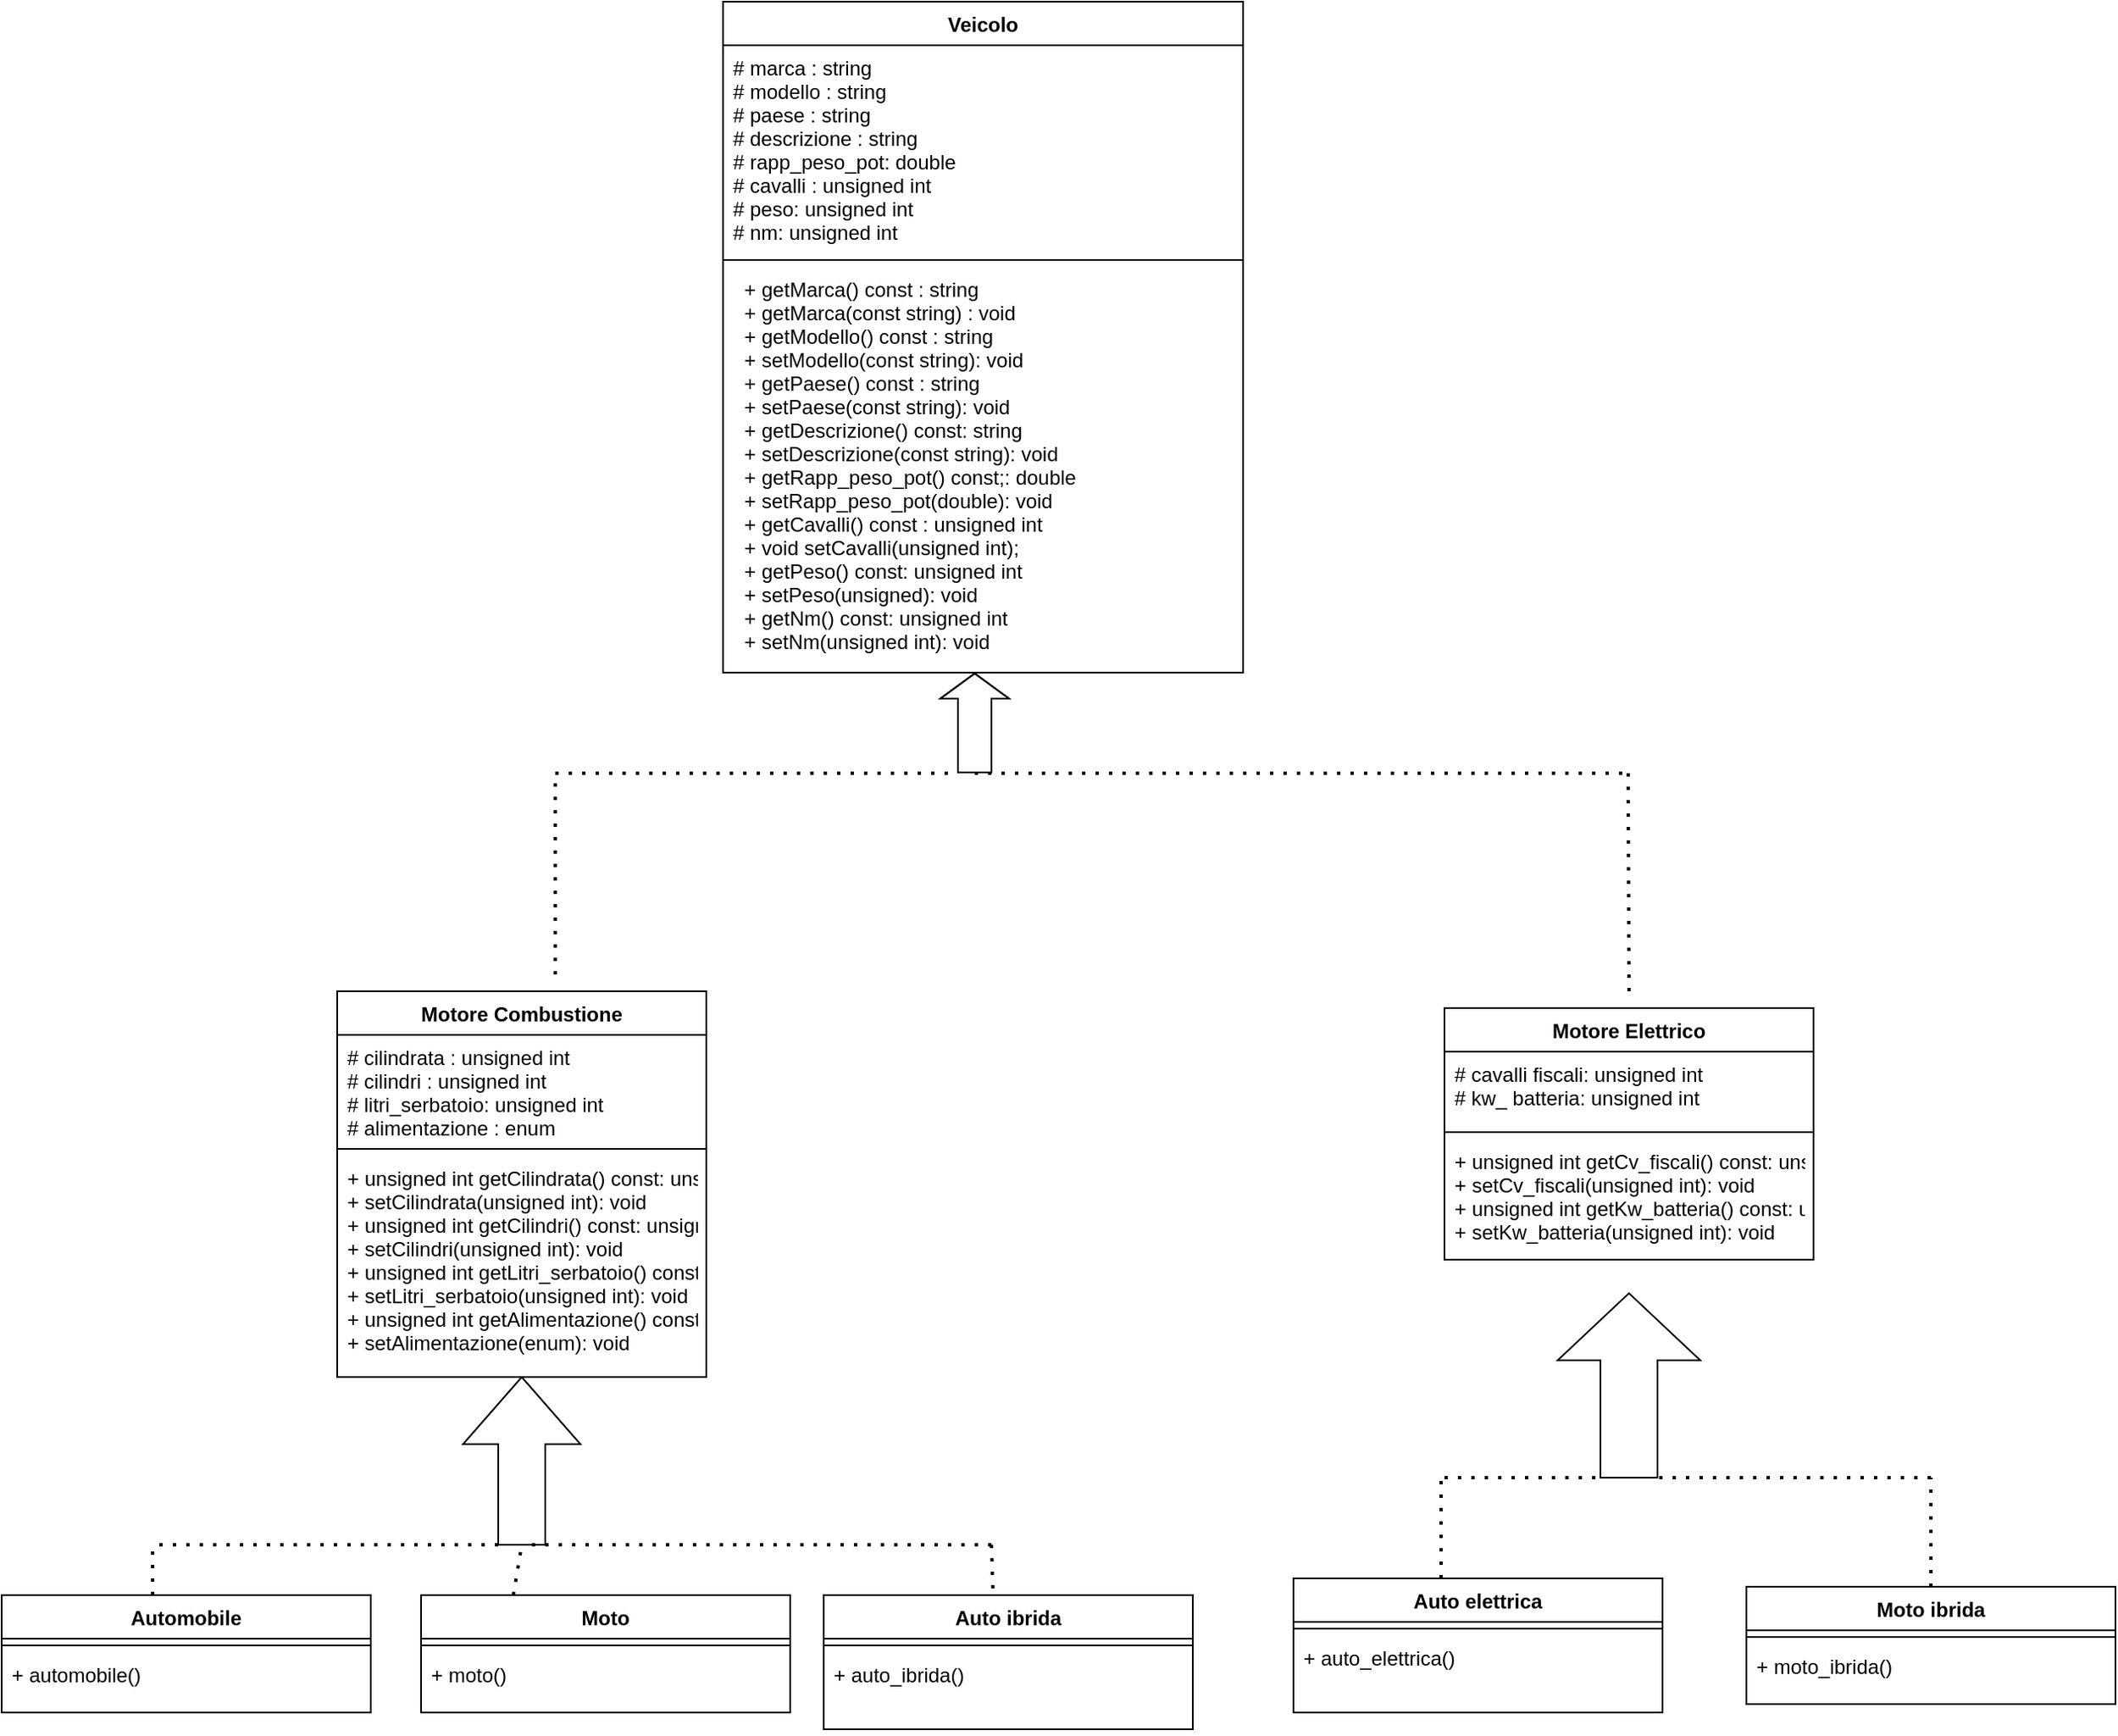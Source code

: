 <mxfile version="20.6.0" type="device"><diagram name="Page-1" id="e7e014a7-5840-1c2e-5031-d8a46d1fe8dd"><mxGraphModel dx="1662" dy="762" grid="1" gridSize="10" guides="1" tooltips="1" connect="1" arrows="1" fold="1" page="1" pageScale="1" pageWidth="100000" pageHeight="100000" background="none" math="0" shadow="0"><root><mxCell id="0"/><mxCell id="1" parent="0"/><mxCell id="A9WesFT-4hSBYm3_JCaF-1" value="Veicolo" style="swimlane;fontStyle=1;align=center;verticalAlign=top;childLayout=stackLayout;horizontal=1;startSize=26;horizontalStack=0;resizeParent=1;resizeParentMax=0;resizeLast=0;collapsible=1;marginBottom=0;" vertex="1" parent="1"><mxGeometry x="580" y="40" width="310" height="400" as="geometry"/></mxCell><mxCell id="A9WesFT-4hSBYm3_JCaF-2" value="# marca : string&#10;# modello : string&#10;# paese : string&#10;# descrizione : string&#10;# rapp_peso_pot: double&#10;# cavalli : unsigned int&#10;# peso: unsigned int&#10;# nm: unsigned int" style="text;strokeColor=none;fillColor=none;align=left;verticalAlign=top;spacingLeft=4;spacingRight=4;overflow=hidden;rotatable=0;points=[[0,0.5],[1,0.5]];portConstraint=eastwest;" vertex="1" parent="A9WesFT-4hSBYm3_JCaF-1"><mxGeometry y="26" width="310" height="124" as="geometry"/></mxCell><mxCell id="A9WesFT-4hSBYm3_JCaF-3" value="" style="line;strokeWidth=1;fillColor=none;align=left;verticalAlign=middle;spacingTop=-1;spacingLeft=3;spacingRight=3;rotatable=0;labelPosition=right;points=[];portConstraint=eastwest;strokeColor=inherit;" vertex="1" parent="A9WesFT-4hSBYm3_JCaF-1"><mxGeometry y="150" width="310" height="8" as="geometry"/></mxCell><mxCell id="A9WesFT-4hSBYm3_JCaF-4" value="  + getMarca() const : string&#10;  + getMarca(const string) : void&#10;  + getModello() const : string&#10;  + setModello(const string): void&#10;  + getPaese() const : string&#10;  + setPaese(const string): void&#10;  + getDescrizione() const: string&#10;  + setDescrizione(const string): void&#10;  + getRapp_peso_pot() const;: double&#10;  + setRapp_peso_pot(double): void&#10;  + getCavalli() const : unsigned int &#10;  + void setCavalli(unsigned int);&#10;  + getPeso() const: unsigned int &#10;  + setPeso(unsigned): void&#10;  + getNm() const: unsigned int &#10;  + setNm(unsigned int): void&#10;" style="text;strokeColor=none;fillColor=none;align=left;verticalAlign=top;spacingLeft=4;spacingRight=4;overflow=hidden;rotatable=0;points=[[0,0.5],[1,0.5]];portConstraint=eastwest;" vertex="1" parent="A9WesFT-4hSBYm3_JCaF-1"><mxGeometry y="158" width="310" height="242" as="geometry"/></mxCell><mxCell id="A9WesFT-4hSBYm3_JCaF-11" value="Motore Combustione" style="swimlane;fontStyle=1;align=center;verticalAlign=top;childLayout=stackLayout;horizontal=1;startSize=26;horizontalStack=0;resizeParent=1;resizeParentMax=0;resizeLast=0;collapsible=1;marginBottom=0;" vertex="1" parent="1"><mxGeometry x="350" y="630" width="220" height="230" as="geometry"/></mxCell><mxCell id="A9WesFT-4hSBYm3_JCaF-12" value="# cilindrata : unsigned int&#10;# cilindri : unsigned int&#10;# litri_serbatoio: unsigned int&#10;# alimentazione : enum" style="text;strokeColor=none;fillColor=none;align=left;verticalAlign=top;spacingLeft=4;spacingRight=4;overflow=hidden;rotatable=0;points=[[0,0.5],[1,0.5]];portConstraint=eastwest;" vertex="1" parent="A9WesFT-4hSBYm3_JCaF-11"><mxGeometry y="26" width="220" height="64" as="geometry"/></mxCell><mxCell id="A9WesFT-4hSBYm3_JCaF-13" value="" style="line;strokeWidth=1;fillColor=none;align=left;verticalAlign=middle;spacingTop=-1;spacingLeft=3;spacingRight=3;rotatable=0;labelPosition=right;points=[];portConstraint=eastwest;strokeColor=inherit;" vertex="1" parent="A9WesFT-4hSBYm3_JCaF-11"><mxGeometry y="90" width="220" height="8" as="geometry"/></mxCell><mxCell id="A9WesFT-4hSBYm3_JCaF-14" value="+ unsigned int getCilindrata() const: unsigned int &#10;+ setCilindrata(unsigned int): void&#10;+ unsigned int getCilindri() const: unsigned int &#10;+ setCilindri(unsigned int): void&#10;+ unsigned int getLitri_serbatoio() const: unsigned int &#10;+ setLitri_serbatoio(unsigned int): void&#10;+ unsigned int getAlimentazione() const: enum &#10;+ setAlimentazione(enum): void" style="text;strokeColor=none;fillColor=none;align=left;verticalAlign=top;spacingLeft=4;spacingRight=4;overflow=hidden;rotatable=0;points=[[0,0.5],[1,0.5]];portConstraint=eastwest;" vertex="1" parent="A9WesFT-4hSBYm3_JCaF-11"><mxGeometry y="98" width="220" height="132" as="geometry"/></mxCell><mxCell id="A9WesFT-4hSBYm3_JCaF-15" value="Motore Elettrico" style="swimlane;fontStyle=1;align=center;verticalAlign=top;childLayout=stackLayout;horizontal=1;startSize=26;horizontalStack=0;resizeParent=1;resizeParentMax=0;resizeLast=0;collapsible=1;marginBottom=0;" vertex="1" parent="1"><mxGeometry x="1010" y="640" width="220" height="150" as="geometry"/></mxCell><mxCell id="A9WesFT-4hSBYm3_JCaF-16" value="# cavalli fiscali: unsigned int&#10;# kw_ batteria: unsigned int" style="text;strokeColor=none;fillColor=none;align=left;verticalAlign=top;spacingLeft=4;spacingRight=4;overflow=hidden;rotatable=0;points=[[0,0.5],[1,0.5]];portConstraint=eastwest;" vertex="1" parent="A9WesFT-4hSBYm3_JCaF-15"><mxGeometry y="26" width="220" height="44" as="geometry"/></mxCell><mxCell id="A9WesFT-4hSBYm3_JCaF-17" value="" style="line;strokeWidth=1;fillColor=none;align=left;verticalAlign=middle;spacingTop=-1;spacingLeft=3;spacingRight=3;rotatable=0;labelPosition=right;points=[];portConstraint=eastwest;strokeColor=inherit;" vertex="1" parent="A9WesFT-4hSBYm3_JCaF-15"><mxGeometry y="70" width="220" height="8" as="geometry"/></mxCell><mxCell id="A9WesFT-4hSBYm3_JCaF-18" value="+ unsigned int getCv_fiscali() const: unsigned int &#10;+ setCv_fiscali(unsigned int): void&#10;+ unsigned int getKw_batteria() const: unsigned int &#10;+ setKw_batteria(unsigned int): void" style="text;strokeColor=none;fillColor=none;align=left;verticalAlign=top;spacingLeft=4;spacingRight=4;overflow=hidden;rotatable=0;points=[[0,0.5],[1,0.5]];portConstraint=eastwest;" vertex="1" parent="A9WesFT-4hSBYm3_JCaF-15"><mxGeometry y="78" width="220" height="72" as="geometry"/></mxCell><mxCell id="A9WesFT-4hSBYm3_JCaF-23" value="Automobile" style="swimlane;fontStyle=1;align=center;verticalAlign=top;childLayout=stackLayout;horizontal=1;startSize=26;horizontalStack=0;resizeParent=1;resizeParentMax=0;resizeLast=0;collapsible=1;marginBottom=0;" vertex="1" parent="1"><mxGeometry x="150" y="990" width="220" height="70" as="geometry"/></mxCell><mxCell id="A9WesFT-4hSBYm3_JCaF-25" value="" style="line;strokeWidth=1;fillColor=none;align=left;verticalAlign=middle;spacingTop=-1;spacingLeft=3;spacingRight=3;rotatable=0;labelPosition=right;points=[];portConstraint=eastwest;strokeColor=inherit;" vertex="1" parent="A9WesFT-4hSBYm3_JCaF-23"><mxGeometry y="26" width="220" height="8" as="geometry"/></mxCell><mxCell id="A9WesFT-4hSBYm3_JCaF-26" value="+ automobile()" style="text;strokeColor=none;fillColor=none;align=left;verticalAlign=top;spacingLeft=4;spacingRight=4;overflow=hidden;rotatable=0;points=[[0,0.5],[1,0.5]];portConstraint=eastwest;" vertex="1" parent="A9WesFT-4hSBYm3_JCaF-23"><mxGeometry y="34" width="220" height="36" as="geometry"/></mxCell><mxCell id="A9WesFT-4hSBYm3_JCaF-40" value="Moto" style="swimlane;fontStyle=1;align=center;verticalAlign=top;childLayout=stackLayout;horizontal=1;startSize=26;horizontalStack=0;resizeParent=1;resizeParentMax=0;resizeLast=0;collapsible=1;marginBottom=0;" vertex="1" parent="1"><mxGeometry x="400" y="990" width="220" height="70" as="geometry"/></mxCell><mxCell id="A9WesFT-4hSBYm3_JCaF-41" value="" style="line;strokeWidth=1;fillColor=none;align=left;verticalAlign=middle;spacingTop=-1;spacingLeft=3;spacingRight=3;rotatable=0;labelPosition=right;points=[];portConstraint=eastwest;strokeColor=inherit;" vertex="1" parent="A9WesFT-4hSBYm3_JCaF-40"><mxGeometry y="26" width="220" height="8" as="geometry"/></mxCell><mxCell id="A9WesFT-4hSBYm3_JCaF-42" value="+ moto()" style="text;strokeColor=none;fillColor=none;align=left;verticalAlign=top;spacingLeft=4;spacingRight=4;overflow=hidden;rotatable=0;points=[[0,0.5],[1,0.5]];portConstraint=eastwest;" vertex="1" parent="A9WesFT-4hSBYm3_JCaF-40"><mxGeometry y="34" width="220" height="36" as="geometry"/></mxCell><mxCell id="A9WesFT-4hSBYm3_JCaF-43" value="Auto ibrida" style="swimlane;fontStyle=1;align=center;verticalAlign=top;childLayout=stackLayout;horizontal=1;startSize=26;horizontalStack=0;resizeParent=1;resizeParentMax=0;resizeLast=0;collapsible=1;marginBottom=0;" vertex="1" parent="1"><mxGeometry x="640" y="990" width="220" height="80" as="geometry"/></mxCell><mxCell id="A9WesFT-4hSBYm3_JCaF-44" value="" style="line;strokeWidth=1;fillColor=none;align=left;verticalAlign=middle;spacingTop=-1;spacingLeft=3;spacingRight=3;rotatable=0;labelPosition=right;points=[];portConstraint=eastwest;strokeColor=inherit;" vertex="1" parent="A9WesFT-4hSBYm3_JCaF-43"><mxGeometry y="26" width="220" height="8" as="geometry"/></mxCell><mxCell id="A9WesFT-4hSBYm3_JCaF-45" value="+ auto_ibrida()" style="text;strokeColor=none;fillColor=none;align=left;verticalAlign=top;spacingLeft=4;spacingRight=4;overflow=hidden;rotatable=0;points=[[0,0.5],[1,0.5]];portConstraint=eastwest;" vertex="1" parent="A9WesFT-4hSBYm3_JCaF-43"><mxGeometry y="34" width="220" height="46" as="geometry"/></mxCell><mxCell id="A9WesFT-4hSBYm3_JCaF-46" value="Moto ibrida" style="swimlane;fontStyle=1;align=center;verticalAlign=top;childLayout=stackLayout;horizontal=1;startSize=26;horizontalStack=0;resizeParent=1;resizeParentMax=0;resizeLast=0;collapsible=1;marginBottom=0;" vertex="1" parent="1"><mxGeometry x="1190" y="985" width="220" height="70" as="geometry"/></mxCell><mxCell id="A9WesFT-4hSBYm3_JCaF-47" value="" style="line;strokeWidth=1;fillColor=none;align=left;verticalAlign=middle;spacingTop=-1;spacingLeft=3;spacingRight=3;rotatable=0;labelPosition=right;points=[];portConstraint=eastwest;strokeColor=inherit;" vertex="1" parent="A9WesFT-4hSBYm3_JCaF-46"><mxGeometry y="26" width="220" height="8" as="geometry"/></mxCell><mxCell id="A9WesFT-4hSBYm3_JCaF-48" value="+ moto_ibrida()" style="text;strokeColor=none;fillColor=none;align=left;verticalAlign=top;spacingLeft=4;spacingRight=4;overflow=hidden;rotatable=0;points=[[0,0.5],[1,0.5]];portConstraint=eastwest;" vertex="1" parent="A9WesFT-4hSBYm3_JCaF-46"><mxGeometry y="34" width="220" height="36" as="geometry"/></mxCell><mxCell id="A9WesFT-4hSBYm3_JCaF-49" value="Auto elettrica" style="swimlane;fontStyle=1;align=center;verticalAlign=top;childLayout=stackLayout;horizontal=1;startSize=26;horizontalStack=0;resizeParent=1;resizeParentMax=0;resizeLast=0;collapsible=1;marginBottom=0;" vertex="1" parent="1"><mxGeometry x="920" y="980" width="220" height="80" as="geometry"/></mxCell><mxCell id="A9WesFT-4hSBYm3_JCaF-50" value="" style="line;strokeWidth=1;fillColor=none;align=left;verticalAlign=middle;spacingTop=-1;spacingLeft=3;spacingRight=3;rotatable=0;labelPosition=right;points=[];portConstraint=eastwest;strokeColor=inherit;" vertex="1" parent="A9WesFT-4hSBYm3_JCaF-49"><mxGeometry y="26" width="220" height="8" as="geometry"/></mxCell><mxCell id="A9WesFT-4hSBYm3_JCaF-51" value="+ auto_elettrica()" style="text;strokeColor=none;fillColor=none;align=left;verticalAlign=top;spacingLeft=4;spacingRight=4;overflow=hidden;rotatable=0;points=[[0,0.5],[1,0.5]];portConstraint=eastwest;" vertex="1" parent="A9WesFT-4hSBYm3_JCaF-49"><mxGeometry y="34" width="220" height="46" as="geometry"/></mxCell><mxCell id="A9WesFT-4hSBYm3_JCaF-52" value="" style="endArrow=none;dashed=1;html=1;dashPattern=1 3;strokeWidth=2;rounded=0;" edge="1" parent="1"><mxGeometry width="50" height="50" relative="1" as="geometry"><mxPoint x="480" y="620" as="sourcePoint"/><mxPoint x="480" y="500" as="targetPoint"/></mxGeometry></mxCell><mxCell id="A9WesFT-4hSBYm3_JCaF-53" value="" style="shape=flexArrow;endArrow=classic;html=1;rounded=0;width=20;endSize=4.67;" edge="1" parent="1"><mxGeometry width="50" height="50" relative="1" as="geometry"><mxPoint x="730" y="500" as="sourcePoint"/><mxPoint x="730" y="440" as="targetPoint"/><Array as="points"><mxPoint x="730" y="490"/><mxPoint x="730" y="470"/></Array></mxGeometry></mxCell><mxCell id="A9WesFT-4hSBYm3_JCaF-54" value="" style="endArrow=none;dashed=1;html=1;dashPattern=1 3;strokeWidth=2;rounded=0;" edge="1" parent="1"><mxGeometry width="50" height="50" relative="1" as="geometry"><mxPoint x="480" y="500" as="sourcePoint"/><mxPoint x="720" y="500" as="targetPoint"/></mxGeometry></mxCell><mxCell id="A9WesFT-4hSBYm3_JCaF-55" value="" style="endArrow=none;dashed=1;html=1;dashPattern=1 3;strokeWidth=2;rounded=0;" edge="1" parent="1"><mxGeometry width="50" height="50" relative="1" as="geometry"><mxPoint x="1120" y="630" as="sourcePoint"/><mxPoint x="1119.5" y="500" as="targetPoint"/></mxGeometry></mxCell><mxCell id="A9WesFT-4hSBYm3_JCaF-56" value="" style="endArrow=none;dashed=1;html=1;dashPattern=1 3;strokeWidth=2;rounded=0;" edge="1" parent="1"><mxGeometry width="50" height="50" relative="1" as="geometry"><mxPoint x="730" y="500" as="sourcePoint"/><mxPoint x="1120" y="500" as="targetPoint"/></mxGeometry></mxCell><mxCell id="A9WesFT-4hSBYm3_JCaF-57" value="" style="html=1;shadow=0;dashed=0;align=center;verticalAlign=middle;shape=mxgraph.arrows2.arrow;dy=0.6;dx=40;direction=north;notch=0;" vertex="1" parent="1"><mxGeometry x="425" y="860" width="70" height="100" as="geometry"/></mxCell><mxCell id="A9WesFT-4hSBYm3_JCaF-58" value="" style="endArrow=none;dashed=1;html=1;dashPattern=1 3;strokeWidth=2;rounded=0;" edge="1" parent="1"><mxGeometry width="50" height="50" relative="1" as="geometry"><mxPoint x="240" y="990" as="sourcePoint"/><mxPoint x="240" y="960" as="targetPoint"/></mxGeometry></mxCell><mxCell id="A9WesFT-4hSBYm3_JCaF-64" value="" style="endArrow=none;dashed=1;html=1;dashPattern=1 3;strokeWidth=2;rounded=0;exitX=0.25;exitY=0;exitDx=0;exitDy=0;entryX=0;entryY=0.5;entryDx=0;entryDy=0;entryPerimeter=0;" edge="1" parent="1" source="A9WesFT-4hSBYm3_JCaF-40" target="A9WesFT-4hSBYm3_JCaF-57"><mxGeometry width="50" height="50" relative="1" as="geometry"><mxPoint x="960" y="930" as="sourcePoint"/><mxPoint x="1010" y="880" as="targetPoint"/></mxGeometry></mxCell><mxCell id="A9WesFT-4hSBYm3_JCaF-65" value="" style="endArrow=none;dashed=1;html=1;dashPattern=1 3;strokeWidth=2;rounded=0;entryX=0.459;entryY=0;entryDx=0;entryDy=0;entryPerimeter=0;" edge="1" parent="1" target="A9WesFT-4hSBYm3_JCaF-43"><mxGeometry width="50" height="50" relative="1" as="geometry"><mxPoint x="740" y="960" as="sourcePoint"/><mxPoint x="1010" y="880" as="targetPoint"/></mxGeometry></mxCell><mxCell id="A9WesFT-4hSBYm3_JCaF-66" value="" style="endArrow=none;dashed=1;html=1;dashPattern=1 3;strokeWidth=2;rounded=0;exitX=0;exitY=0;exitDx=0;exitDy=21;exitPerimeter=0;" edge="1" parent="1" source="A9WesFT-4hSBYm3_JCaF-57"><mxGeometry width="50" height="50" relative="1" as="geometry"><mxPoint x="960" y="930" as="sourcePoint"/><mxPoint x="240" y="960" as="targetPoint"/></mxGeometry></mxCell><mxCell id="A9WesFT-4hSBYm3_JCaF-67" value="" style="endArrow=none;dashed=1;html=1;dashPattern=1 3;strokeWidth=2;rounded=0;entryX=0;entryY=0.5;entryDx=0;entryDy=0;entryPerimeter=0;" edge="1" parent="1" target="A9WesFT-4hSBYm3_JCaF-57"><mxGeometry width="50" height="50" relative="1" as="geometry"><mxPoint x="740" y="960" as="sourcePoint"/><mxPoint x="250" y="970" as="targetPoint"/></mxGeometry></mxCell><mxCell id="A9WesFT-4hSBYm3_JCaF-68" value="" style="html=1;shadow=0;dashed=0;align=center;verticalAlign=middle;shape=mxgraph.arrows2.arrow;dy=0.6;dx=40;direction=north;notch=0;" vertex="1" parent="1"><mxGeometry x="1077.5" y="810" width="85" height="110" as="geometry"/></mxCell><mxCell id="A9WesFT-4hSBYm3_JCaF-69" value="" style="endArrow=none;dashed=1;html=1;dashPattern=1 3;strokeWidth=2;rounded=0;exitX=0.4;exitY=0;exitDx=0;exitDy=0;exitPerimeter=0;" edge="1" parent="1" source="A9WesFT-4hSBYm3_JCaF-49"><mxGeometry width="50" height="50" relative="1" as="geometry"><mxPoint x="960" y="810" as="sourcePoint"/><mxPoint x="1008" y="920" as="targetPoint"/></mxGeometry></mxCell><mxCell id="A9WesFT-4hSBYm3_JCaF-71" value="" style="endArrow=none;dashed=1;html=1;dashPattern=1 3;strokeWidth=2;rounded=0;exitX=0.5;exitY=0;exitDx=0;exitDy=0;" edge="1" parent="1" source="A9WesFT-4hSBYm3_JCaF-46"><mxGeometry width="50" height="50" relative="1" as="geometry"><mxPoint x="1310" y="970" as="sourcePoint"/><mxPoint x="1300" y="920" as="targetPoint"/></mxGeometry></mxCell><mxCell id="A9WesFT-4hSBYm3_JCaF-72" value="" style="endArrow=none;dashed=1;html=1;dashPattern=1 3;strokeWidth=2;rounded=0;" edge="1" parent="1"><mxGeometry width="50" height="50" relative="1" as="geometry"><mxPoint x="1010" y="920" as="sourcePoint"/><mxPoint x="1100" y="920" as="targetPoint"/></mxGeometry></mxCell><mxCell id="A9WesFT-4hSBYm3_JCaF-73" value="" style="endArrow=none;dashed=1;html=1;dashPattern=1 3;strokeWidth=2;rounded=0;entryX=0;entryY=0;entryDx=0;entryDy=59.5;entryPerimeter=0;" edge="1" parent="1" target="A9WesFT-4hSBYm3_JCaF-68"><mxGeometry width="50" height="50" relative="1" as="geometry"><mxPoint x="1300" y="920" as="sourcePoint"/><mxPoint x="1010" y="760" as="targetPoint"/></mxGeometry></mxCell></root></mxGraphModel></diagram></mxfile>